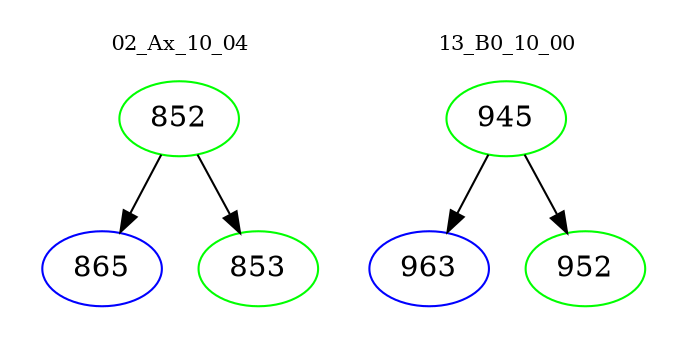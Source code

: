 digraph{
subgraph cluster_0 {
color = white
label = "02_Ax_10_04";
fontsize=10;
T0_852 [label="852", color="green"]
T0_852 -> T0_865 [color="black"]
T0_865 [label="865", color="blue"]
T0_852 -> T0_853 [color="black"]
T0_853 [label="853", color="green"]
}
subgraph cluster_1 {
color = white
label = "13_B0_10_00";
fontsize=10;
T1_945 [label="945", color="green"]
T1_945 -> T1_963 [color="black"]
T1_963 [label="963", color="blue"]
T1_945 -> T1_952 [color="black"]
T1_952 [label="952", color="green"]
}
}
